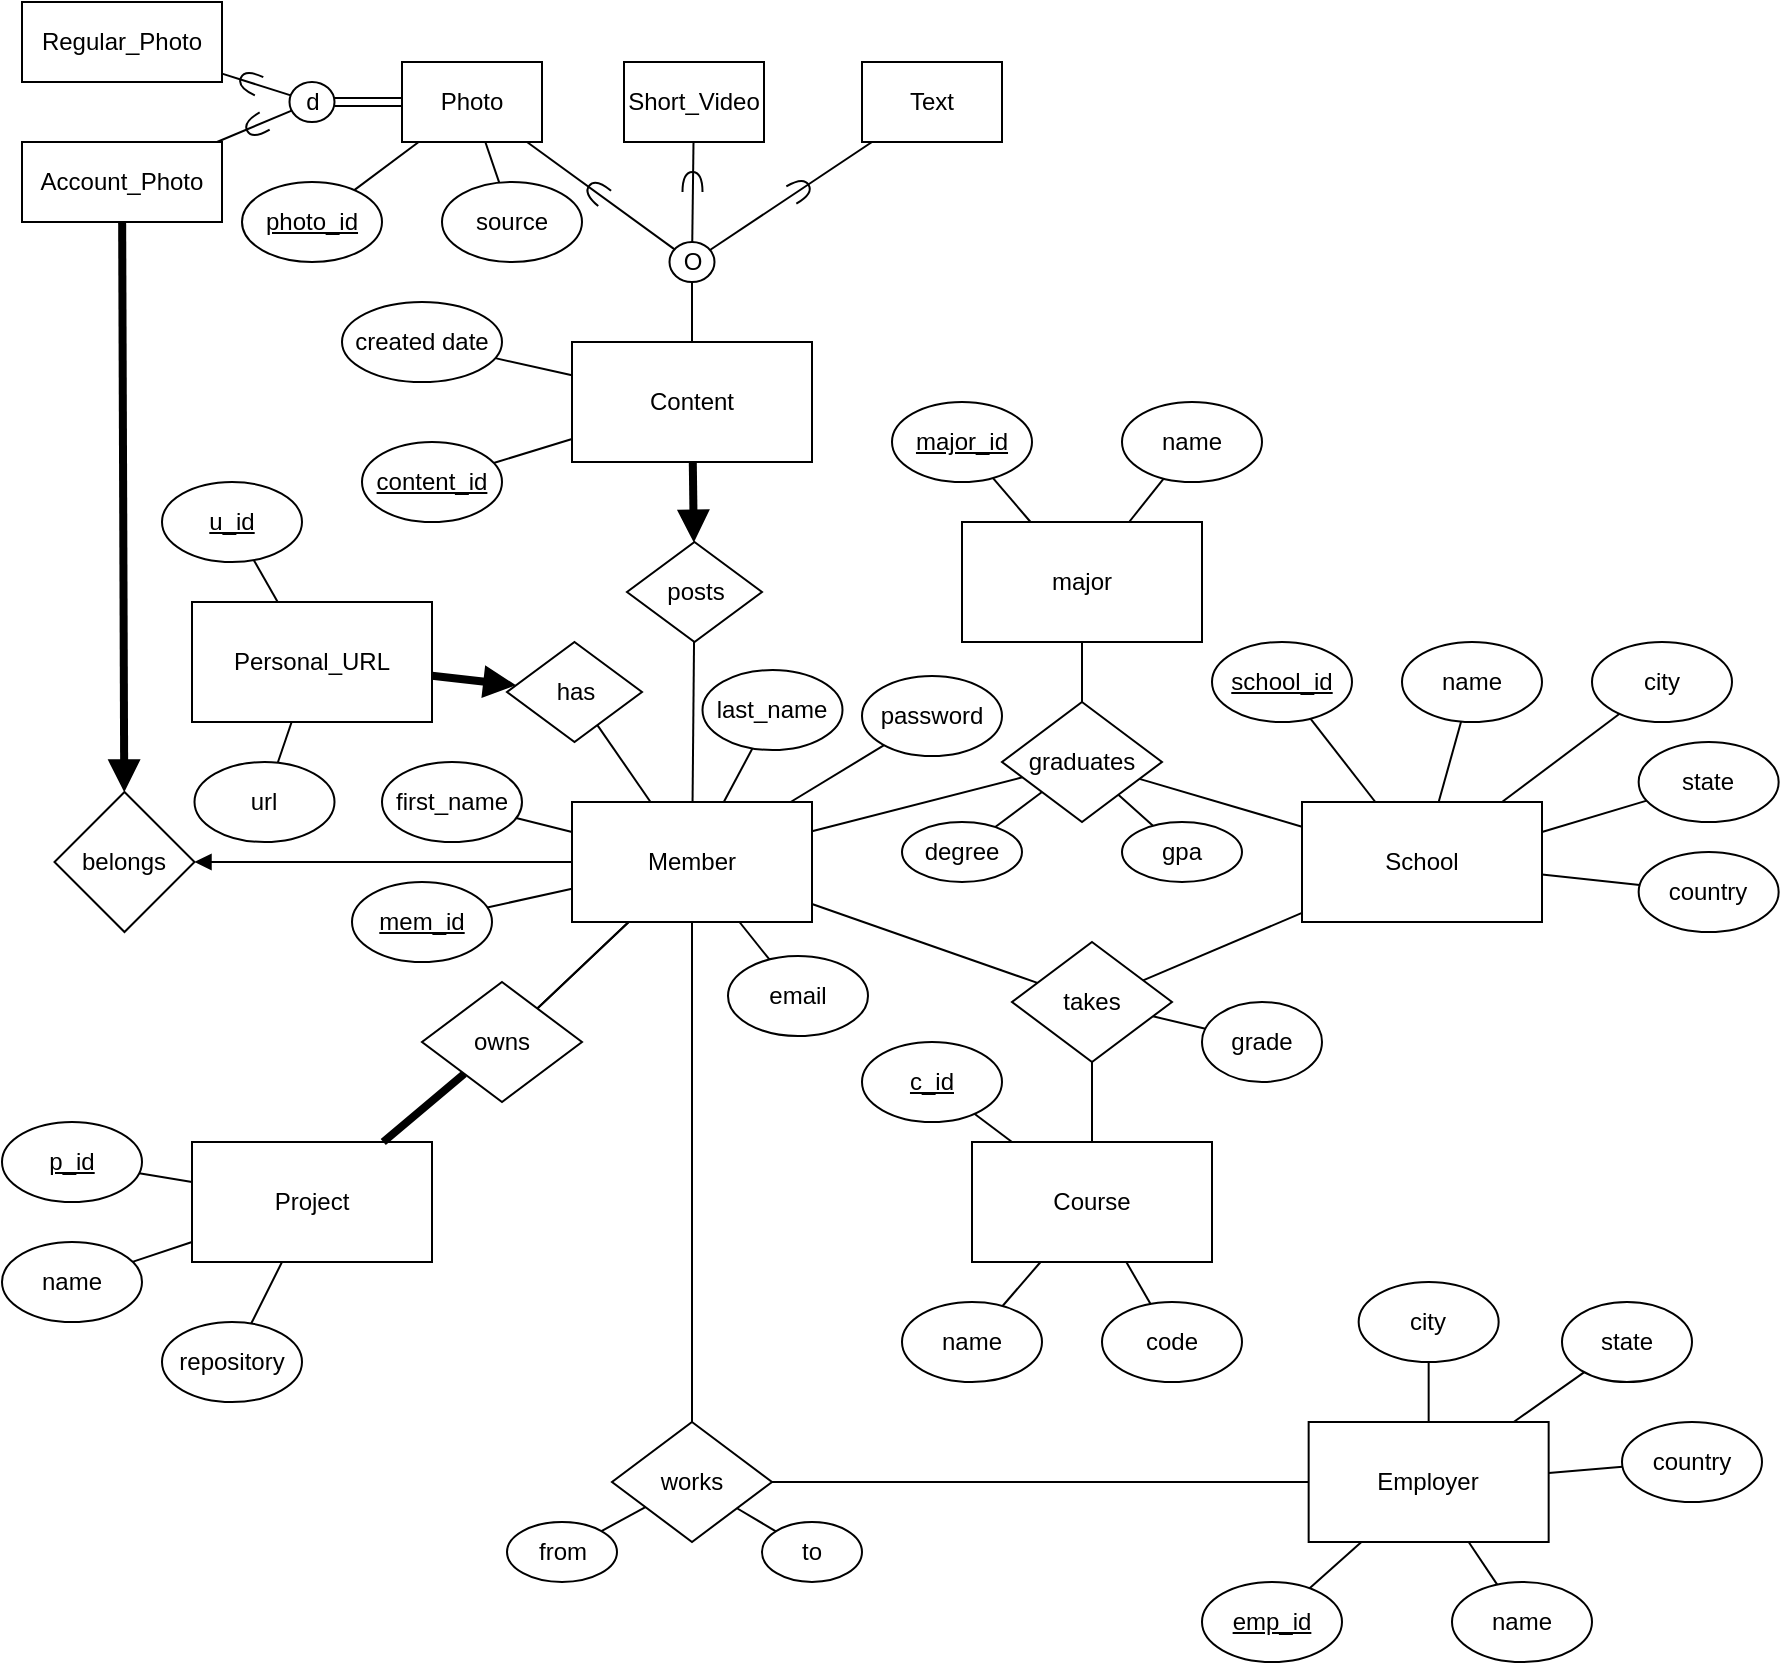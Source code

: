 <mxfile>
    <diagram id="cYhhFKjglzjXO6Q1z3eT" name="Page-1">
        <mxGraphModel dx="1279" dy="1659" grid="0" gridSize="10" guides="1" tooltips="1" connect="1" arrows="1" fold="1" page="1" pageScale="1" pageWidth="850" pageHeight="1100" background="#ffffff" math="0" shadow="0">
            <root>
                <mxCell id="0"/>
                <mxCell id="1" parent="0"/>
                <mxCell id="5" value="" style="edgeStyle=none;html=1;endArrow=none;endFill=0;" parent="1" source="2" target="4" edge="1">
                    <mxGeometry relative="1" as="geometry"/>
                </mxCell>
                <mxCell id="32" style="edgeStyle=none;html=1;endArrow=none;endFill=0;" parent="1" source="2" target="31" edge="1">
                    <mxGeometry relative="1" as="geometry"/>
                </mxCell>
                <mxCell id="38" style="edgeStyle=none;html=1;endArrow=none;endFill=0;" parent="1" source="2" target="37" edge="1">
                    <mxGeometry relative="1" as="geometry"/>
                </mxCell>
                <mxCell id="54" style="edgeStyle=none;html=1;strokeWidth=1;endArrow=none;endFill=0;" parent="1" source="2" target="52" edge="1">
                    <mxGeometry relative="1" as="geometry"/>
                </mxCell>
                <mxCell id="68" value="" style="edgeStyle=none;html=1;endArrow=none;endFill=0;" parent="1" source="2" target="67" edge="1">
                    <mxGeometry relative="1" as="geometry"/>
                </mxCell>
                <mxCell id="81" value="" style="edgeStyle=none;html=1;startArrow=none;startFill=0;endArrow=none;endFill=0;" parent="1" source="2" target="67" edge="1">
                    <mxGeometry relative="1" as="geometry"/>
                </mxCell>
                <mxCell id="83" style="edgeStyle=none;html=1;startArrow=none;startFill=0;endArrow=none;endFill=0;" parent="1" source="2" target="82" edge="1">
                    <mxGeometry relative="1" as="geometry"/>
                </mxCell>
                <mxCell id="2" value="Member" style="rounded=0;whiteSpace=wrap;html=1;" parent="1" vertex="1">
                    <mxGeometry x="205" y="190" width="120" height="60" as="geometry"/>
                </mxCell>
                <mxCell id="4" value="&lt;u&gt;mem_id&lt;/u&gt;" style="ellipse;whiteSpace=wrap;html=1;rounded=0;" parent="1" vertex="1">
                    <mxGeometry x="95" y="230" width="70" height="40" as="geometry"/>
                </mxCell>
                <mxCell id="10" value="" style="edgeStyle=none;html=1;endArrow=none;endFill=0;" parent="1" source="8" target="2" edge="1">
                    <mxGeometry relative="1" as="geometry"/>
                </mxCell>
                <mxCell id="8" value="first_name" style="ellipse;whiteSpace=wrap;html=1;rounded=0;" parent="1" vertex="1">
                    <mxGeometry x="110" y="170" width="70" height="40" as="geometry"/>
                </mxCell>
                <mxCell id="11" style="edgeStyle=none;html=1;endArrow=none;endFill=0;" parent="1" source="9" target="2" edge="1">
                    <mxGeometry relative="1" as="geometry"/>
                </mxCell>
                <mxCell id="9" value="last_name" style="ellipse;whiteSpace=wrap;html=1;rounded=0;" parent="1" vertex="1">
                    <mxGeometry x="270.25" y="124" width="70" height="40" as="geometry"/>
                </mxCell>
                <mxCell id="12" value="" style="edgeStyle=none;html=1;endArrow=none;endFill=0;" parent="1" source="13" target="14" edge="1">
                    <mxGeometry relative="1" as="geometry"/>
                </mxCell>
                <mxCell id="33" style="edgeStyle=none;html=1;endArrow=none;endFill=0;" parent="1" source="13" target="31" edge="1">
                    <mxGeometry relative="1" as="geometry"/>
                </mxCell>
                <mxCell id="13" value="School" style="rounded=0;whiteSpace=wrap;html=1;" parent="1" vertex="1">
                    <mxGeometry x="570" y="190" width="120" height="60" as="geometry"/>
                </mxCell>
                <mxCell id="14" value="&lt;u&gt;school_id&lt;/u&gt;" style="ellipse;whiteSpace=wrap;html=1;rounded=0;" parent="1" vertex="1">
                    <mxGeometry x="525" y="110" width="70" height="40" as="geometry"/>
                </mxCell>
                <mxCell id="15" value="" style="edgeStyle=none;html=1;endArrow=none;endFill=0;" parent="1" source="16" target="13" edge="1">
                    <mxGeometry relative="1" as="geometry"/>
                </mxCell>
                <mxCell id="16" value="name" style="ellipse;whiteSpace=wrap;html=1;rounded=0;" parent="1" vertex="1">
                    <mxGeometry x="620" y="110" width="70" height="40" as="geometry"/>
                </mxCell>
                <mxCell id="17" style="edgeStyle=none;html=1;endArrow=none;endFill=0;" parent="1" source="18" target="13" edge="1">
                    <mxGeometry relative="1" as="geometry"/>
                </mxCell>
                <mxCell id="18" value="city" style="ellipse;whiteSpace=wrap;html=1;rounded=0;" parent="1" vertex="1">
                    <mxGeometry x="715" y="110" width="70" height="40" as="geometry"/>
                </mxCell>
                <mxCell id="19" style="edgeStyle=none;html=1;endArrow=none;endFill=0;entryX=1;entryY=0.25;entryDx=0;entryDy=0;" parent="1" source="20" target="13" edge="1">
                    <mxGeometry relative="1" as="geometry">
                        <mxPoint x="689.997" y="230" as="targetPoint"/>
                    </mxGeometry>
                </mxCell>
                <mxCell id="20" value="state" style="ellipse;whiteSpace=wrap;html=1;rounded=0;" parent="1" vertex="1">
                    <mxGeometry x="738.33" y="160" width="70" height="40" as="geometry"/>
                </mxCell>
                <mxCell id="24" value="" style="edgeStyle=none;html=1;endArrow=none;endFill=0;" parent="1" source="25" target="26" edge="1">
                    <mxGeometry relative="1" as="geometry"/>
                </mxCell>
                <mxCell id="34" style="edgeStyle=none;html=1;endArrow=none;endFill=0;" parent="1" source="25" target="31" edge="1">
                    <mxGeometry relative="1" as="geometry"/>
                </mxCell>
                <mxCell id="25" value="Course" style="rounded=0;whiteSpace=wrap;html=1;" parent="1" vertex="1">
                    <mxGeometry x="405" y="360" width="120" height="60" as="geometry"/>
                </mxCell>
                <mxCell id="26" value="&lt;u&gt;c_id&lt;/u&gt;" style="ellipse;whiteSpace=wrap;html=1;rounded=0;" parent="1" vertex="1">
                    <mxGeometry x="350" y="310" width="70" height="40" as="geometry"/>
                </mxCell>
                <mxCell id="27" value="" style="edgeStyle=none;html=1;endArrow=none;endFill=0;" parent="1" source="28" target="25" edge="1">
                    <mxGeometry relative="1" as="geometry"/>
                </mxCell>
                <mxCell id="28" value="name" style="ellipse;whiteSpace=wrap;html=1;rounded=0;" parent="1" vertex="1">
                    <mxGeometry x="370" y="440" width="70" height="40" as="geometry"/>
                </mxCell>
                <mxCell id="29" style="edgeStyle=none;html=1;endArrow=none;endFill=0;" parent="1" source="30" target="25" edge="1">
                    <mxGeometry relative="1" as="geometry"/>
                </mxCell>
                <mxCell id="30" value="code" style="ellipse;whiteSpace=wrap;html=1;rounded=0;" parent="1" vertex="1">
                    <mxGeometry x="470" y="440" width="70" height="40" as="geometry"/>
                </mxCell>
                <mxCell id="36" style="edgeStyle=none;html=1;endArrow=none;endFill=0;" parent="1" source="31" target="35" edge="1">
                    <mxGeometry relative="1" as="geometry"/>
                </mxCell>
                <mxCell id="31" value="takes" style="rhombus;whiteSpace=wrap;html=1;" parent="1" vertex="1">
                    <mxGeometry x="425" y="260" width="80" height="60" as="geometry"/>
                </mxCell>
                <mxCell id="35" value="grade" style="ellipse;whiteSpace=wrap;html=1;" parent="1" vertex="1">
                    <mxGeometry x="520" y="290" width="60" height="40" as="geometry"/>
                </mxCell>
                <mxCell id="39" style="edgeStyle=none;html=1;endArrow=none;endFill=0;" parent="1" source="37" target="13" edge="1">
                    <mxGeometry relative="1" as="geometry"/>
                </mxCell>
                <mxCell id="37" value="graduates" style="rhombus;whiteSpace=wrap;html=1;" parent="1" vertex="1">
                    <mxGeometry x="420" y="140" width="80" height="60" as="geometry"/>
                </mxCell>
                <mxCell id="41" style="edgeStyle=none;html=1;endArrow=none;endFill=0;" parent="1" source="40" target="37" edge="1">
                    <mxGeometry relative="1" as="geometry"/>
                </mxCell>
                <mxCell id="40" value="degree" style="ellipse;whiteSpace=wrap;html=1;" parent="1" vertex="1">
                    <mxGeometry x="370" y="200" width="60" height="30" as="geometry"/>
                </mxCell>
                <mxCell id="42" style="edgeStyle=none;html=1;endArrow=none;endFill=0;" parent="1" source="46" target="37" edge="1">
                    <mxGeometry relative="1" as="geometry">
                        <mxPoint x="450.422" y="218.434" as="targetPoint"/>
                        <mxPoint x="462.905" y="179.998" as="sourcePoint"/>
                    </mxGeometry>
                </mxCell>
                <mxCell id="44" style="edgeStyle=none;html=1;endArrow=none;endFill=0;" parent="1" source="45" target="37" edge="1">
                    <mxGeometry relative="1" as="geometry">
                        <mxPoint x="505.002" y="150.004" as="targetPoint"/>
                    </mxGeometry>
                </mxCell>
                <mxCell id="45" value="gpa" style="ellipse;whiteSpace=wrap;html=1;" parent="1" vertex="1">
                    <mxGeometry x="480" y="200" width="60" height="30" as="geometry"/>
                </mxCell>
                <mxCell id="46" value="major" style="rounded=0;whiteSpace=wrap;html=1;" parent="1" vertex="1">
                    <mxGeometry x="400" y="50" width="120" height="60" as="geometry"/>
                </mxCell>
                <mxCell id="47" value="" style="edgeStyle=none;html=1;endArrow=none;endFill=0;" parent="1" source="46" target="48" edge="1">
                    <mxGeometry relative="1" as="geometry">
                        <mxPoint x="446.677" y="70" as="sourcePoint"/>
                    </mxGeometry>
                </mxCell>
                <mxCell id="48" value="&lt;u&gt;major_id&lt;/u&gt;" style="ellipse;whiteSpace=wrap;html=1;rounded=0;" parent="1" vertex="1">
                    <mxGeometry x="365" y="-10" width="70" height="40" as="geometry"/>
                </mxCell>
                <mxCell id="49" value="" style="edgeStyle=none;html=1;endArrow=none;endFill=0;" parent="1" source="50" target="46" edge="1">
                    <mxGeometry relative="1" as="geometry">
                        <mxPoint x="498.333" y="70" as="targetPoint"/>
                    </mxGeometry>
                </mxCell>
                <mxCell id="50" value="name" style="ellipse;whiteSpace=wrap;html=1;rounded=0;" parent="1" vertex="1">
                    <mxGeometry x="480" y="-10" width="70" height="40" as="geometry"/>
                </mxCell>
                <mxCell id="53" style="edgeStyle=none;html=1;endArrow=block;endFill=1;strokeWidth=4;" parent="1" source="51" target="52" edge="1">
                    <mxGeometry relative="1" as="geometry"/>
                </mxCell>
                <mxCell id="51" value="Personal_URL" style="rounded=0;whiteSpace=wrap;html=1;" parent="1" vertex="1">
                    <mxGeometry x="15" y="90" width="120" height="60" as="geometry"/>
                </mxCell>
                <mxCell id="52" value="has" style="rhombus;whiteSpace=wrap;html=1;" parent="1" vertex="1">
                    <mxGeometry x="172.5" y="110" width="67.5" height="50" as="geometry"/>
                </mxCell>
                <mxCell id="55" value="" style="edgeStyle=none;html=1;endArrow=none;endFill=0;" parent="1" source="51" target="56" edge="1">
                    <mxGeometry relative="1" as="geometry">
                        <mxPoint x="130" y="390" as="sourcePoint"/>
                    </mxGeometry>
                </mxCell>
                <mxCell id="56" value="&lt;u&gt;u_id&lt;br&gt;&lt;/u&gt;" style="ellipse;whiteSpace=wrap;html=1;rounded=0;" parent="1" vertex="1">
                    <mxGeometry y="30" width="70" height="40" as="geometry"/>
                </mxCell>
                <mxCell id="57" value="" style="edgeStyle=none;html=1;endArrow=none;endFill=0;" parent="1" source="58" target="51" edge="1">
                    <mxGeometry relative="1" as="geometry">
                        <mxPoint x="160" y="390" as="targetPoint"/>
                    </mxGeometry>
                </mxCell>
                <mxCell id="58" value="url" style="ellipse;whiteSpace=wrap;html=1;rounded=0;" parent="1" vertex="1">
                    <mxGeometry x="16.25" y="170" width="70" height="40" as="geometry"/>
                </mxCell>
                <mxCell id="59" value="Project" style="rounded=0;whiteSpace=wrap;html=1;" parent="1" vertex="1">
                    <mxGeometry x="15" y="360" width="120" height="60" as="geometry"/>
                </mxCell>
                <mxCell id="60" value="" style="edgeStyle=none;html=1;endArrow=none;endFill=0;" parent="1" source="59" target="61" edge="1">
                    <mxGeometry relative="1" as="geometry">
                        <mxPoint x="-60" y="390" as="sourcePoint"/>
                    </mxGeometry>
                </mxCell>
                <mxCell id="61" value="&lt;u&gt;p_id&lt;br&gt;&lt;/u&gt;" style="ellipse;whiteSpace=wrap;html=1;rounded=0;" parent="1" vertex="1">
                    <mxGeometry x="-80" y="350" width="70" height="40" as="geometry"/>
                </mxCell>
                <mxCell id="62" value="" style="edgeStyle=none;html=1;endArrow=none;endFill=0;" parent="1" source="63" target="59" edge="1">
                    <mxGeometry relative="1" as="geometry">
                        <mxPoint x="-30" y="390" as="targetPoint"/>
                    </mxGeometry>
                </mxCell>
                <mxCell id="63" value="name" style="ellipse;whiteSpace=wrap;html=1;rounded=0;" parent="1" vertex="1">
                    <mxGeometry x="-80" y="410" width="70" height="40" as="geometry"/>
                </mxCell>
                <mxCell id="64" value="" style="edgeStyle=none;html=1;endArrow=none;endFill=0;" parent="1" source="65" target="59" edge="1">
                    <mxGeometry relative="1" as="geometry">
                        <mxPoint x="95" y="450" as="targetPoint"/>
                    </mxGeometry>
                </mxCell>
                <mxCell id="65" value="repository" style="ellipse;whiteSpace=wrap;html=1;rounded=0;" parent="1" vertex="1">
                    <mxGeometry y="450" width="70" height="40" as="geometry"/>
                </mxCell>
                <mxCell id="69" style="edgeStyle=none;html=1;startArrow=none;startFill=0;endArrow=none;endFill=0;strokeWidth=4;" parent="1" source="67" target="59" edge="1">
                    <mxGeometry relative="1" as="geometry"/>
                </mxCell>
                <mxCell id="67" value="owns" style="rhombus;whiteSpace=wrap;html=1;rounded=0;" parent="1" vertex="1">
                    <mxGeometry x="130" y="280" width="80" height="60" as="geometry"/>
                </mxCell>
                <mxCell id="80" value="" style="edgeStyle=none;html=1;startArrow=none;startFill=0;endArrow=none;endFill=0;" parent="1" source="70" target="79" edge="1">
                    <mxGeometry relative="1" as="geometry"/>
                </mxCell>
                <mxCell id="84" style="edgeStyle=none;html=1;startArrow=none;startFill=0;endArrow=none;endFill=0;" parent="1" source="70" target="82" edge="1">
                    <mxGeometry relative="1" as="geometry"/>
                </mxCell>
                <mxCell id="70" value="Employer" style="rounded=0;whiteSpace=wrap;html=1;" parent="1" vertex="1">
                    <mxGeometry x="573.33" y="500" width="120" height="60" as="geometry"/>
                </mxCell>
                <mxCell id="71" value="" style="edgeStyle=none;html=1;endArrow=none;endFill=0;" parent="1" source="70" target="72" edge="1">
                    <mxGeometry relative="1" as="geometry">
                        <mxPoint x="498.33" y="530" as="sourcePoint"/>
                    </mxGeometry>
                </mxCell>
                <mxCell id="72" value="&lt;u&gt;emp_id&lt;br&gt;&lt;/u&gt;" style="ellipse;whiteSpace=wrap;html=1;rounded=0;" parent="1" vertex="1">
                    <mxGeometry x="520" y="580" width="70" height="40" as="geometry"/>
                </mxCell>
                <mxCell id="73" value="" style="edgeStyle=none;html=1;endArrow=none;endFill=0;" parent="1" source="74" target="70" edge="1">
                    <mxGeometry relative="1" as="geometry">
                        <mxPoint x="528.33" y="530" as="targetPoint"/>
                    </mxGeometry>
                </mxCell>
                <mxCell id="74" value="name" style="ellipse;whiteSpace=wrap;html=1;rounded=0;" parent="1" vertex="1">
                    <mxGeometry x="645" y="580" width="70" height="40" as="geometry"/>
                </mxCell>
                <mxCell id="75" value="" style="edgeStyle=none;html=1;endArrow=none;endFill=0;" parent="1" source="76" target="70" edge="1">
                    <mxGeometry relative="1" as="geometry">
                        <mxPoint x="653.33" y="590" as="targetPoint"/>
                    </mxGeometry>
                </mxCell>
                <mxCell id="76" value="city" style="ellipse;whiteSpace=wrap;html=1;rounded=0;" parent="1" vertex="1">
                    <mxGeometry x="598.33" y="430" width="70" height="40" as="geometry"/>
                </mxCell>
                <mxCell id="79" value="state" style="ellipse;whiteSpace=wrap;html=1;rounded=0;" parent="1" vertex="1">
                    <mxGeometry x="700" y="440" width="65" height="40" as="geometry"/>
                </mxCell>
                <mxCell id="82" value="works" style="rhombus;whiteSpace=wrap;html=1;" parent="1" vertex="1">
                    <mxGeometry x="225.0" y="500" width="80" height="60" as="geometry"/>
                </mxCell>
                <mxCell id="85" value="" style="edgeStyle=none;html=1;endArrow=none;endFill=0;" parent="1" source="86" target="82" edge="1">
                    <mxGeometry relative="1" as="geometry">
                        <mxPoint x="788.33" y="580" as="targetPoint"/>
                    </mxGeometry>
                </mxCell>
                <mxCell id="86" value="from" style="ellipse;whiteSpace=wrap;html=1;rounded=0;" parent="1" vertex="1">
                    <mxGeometry x="172.5" y="550" width="55" height="30" as="geometry"/>
                </mxCell>
                <mxCell id="87" value="" style="edgeStyle=none;html=1;endArrow=none;endFill=0;" parent="1" source="88" target="82" edge="1">
                    <mxGeometry relative="1" as="geometry">
                        <mxPoint x="728.33" y="675" as="targetPoint"/>
                    </mxGeometry>
                </mxCell>
                <mxCell id="88" value="to" style="ellipse;whiteSpace=wrap;html=1;rounded=0;" parent="1" vertex="1">
                    <mxGeometry x="300.0" y="550" width="50" height="30" as="geometry"/>
                </mxCell>
                <mxCell id="95" value="" style="edgeStyle=none;html=1;strokeWidth=4;startArrow=none;startFill=0;endArrow=block;endFill=1;" parent="1" source="89" target="94" edge="1">
                    <mxGeometry relative="1" as="geometry"/>
                </mxCell>
                <mxCell id="102" value="" style="edgeStyle=none;html=1;strokeWidth=1;startArrow=none;startFill=0;endArrow=none;endFill=0;" parent="1" source="89" target="101" edge="1">
                    <mxGeometry relative="1" as="geometry"/>
                </mxCell>
                <mxCell id="89" value="Content" style="rounded=0;whiteSpace=wrap;html=1;strokeWidth=1;" parent="1" vertex="1">
                    <mxGeometry x="205" y="-40" width="120" height="60" as="geometry"/>
                </mxCell>
                <mxCell id="93" style="edgeStyle=none;html=1;strokeWidth=1;endArrow=none;endFill=0;" parent="1" source="2" target="94" edge="1">
                    <mxGeometry relative="1" as="geometry">
                        <mxPoint x="270.88" y="190" as="sourcePoint"/>
                    </mxGeometry>
                </mxCell>
                <mxCell id="94" value="posts" style="rhombus;whiteSpace=wrap;html=1;" parent="1" vertex="1">
                    <mxGeometry x="232.5" y="60" width="67.5" height="50" as="geometry"/>
                </mxCell>
                <mxCell id="98" style="edgeStyle=none;html=1;strokeWidth=1;startArrow=none;startFill=0;endArrow=none;endFill=0;" parent="1" source="96" target="89" edge="1">
                    <mxGeometry relative="1" as="geometry"/>
                </mxCell>
                <mxCell id="96" value="&lt;u&gt;content_id&lt;/u&gt;" style="ellipse;whiteSpace=wrap;html=1;rounded=0;" parent="1" vertex="1">
                    <mxGeometry x="100" y="10" width="70" height="40" as="geometry"/>
                </mxCell>
                <mxCell id="99" style="edgeStyle=none;html=1;strokeWidth=1;startArrow=none;startFill=0;endArrow=none;endFill=0;" parent="1" source="97" target="89" edge="1">
                    <mxGeometry relative="1" as="geometry"/>
                </mxCell>
                <mxCell id="97" value="created date" style="ellipse;whiteSpace=wrap;html=1;rounded=0;" parent="1" vertex="1">
                    <mxGeometry x="90" y="-60" width="80" height="40" as="geometry"/>
                </mxCell>
                <mxCell id="101" value="O" style="ellipse;whiteSpace=wrap;html=1;rounded=0;strokeWidth=1;" parent="1" vertex="1">
                    <mxGeometry x="253.75" y="-90" width="22.5" height="20" as="geometry"/>
                </mxCell>
                <mxCell id="107" style="edgeStyle=none;html=1;strokeWidth=1;startArrow=none;startFill=0;endArrow=none;endFill=0;" parent="1" source="104" target="101" edge="1">
                    <mxGeometry relative="1" as="geometry"/>
                </mxCell>
                <mxCell id="104" value="Text" style="rounded=0;whiteSpace=wrap;html=1;" parent="1" vertex="1">
                    <mxGeometry x="350" y="-180" width="70" height="40" as="geometry"/>
                </mxCell>
                <mxCell id="108" style="edgeStyle=none;html=1;strokeWidth=1;startArrow=none;startFill=0;endArrow=none;endFill=0;" parent="1" source="109" target="101" edge="1">
                    <mxGeometry relative="1" as="geometry">
                        <mxPoint x="341" y="-86" as="targetPoint"/>
                    </mxGeometry>
                </mxCell>
                <mxCell id="109" value="Short_Video" style="rounded=0;whiteSpace=wrap;html=1;" parent="1" vertex="1">
                    <mxGeometry x="231" y="-180" width="70" height="40" as="geometry"/>
                </mxCell>
                <mxCell id="110" style="edgeStyle=none;html=1;strokeWidth=1;startArrow=none;startFill=0;endArrow=none;endFill=0;" parent="1" source="111" target="101" edge="1">
                    <mxGeometry relative="1" as="geometry">
                        <mxPoint x="435" y="-86" as="targetPoint"/>
                    </mxGeometry>
                </mxCell>
                <mxCell id="111" value="Photo" style="rounded=0;whiteSpace=wrap;html=1;" parent="1" vertex="1">
                    <mxGeometry x="120" y="-180" width="70" height="40" as="geometry"/>
                </mxCell>
                <mxCell id="114" value="" style="edgeStyle=none;html=1;strokeWidth=1;startArrow=none;startFill=0;endArrow=none;endFill=0;" parent="1" source="112" target="111" edge="1">
                    <mxGeometry relative="1" as="geometry"/>
                </mxCell>
                <mxCell id="112" value="&lt;u&gt;photo_id&lt;/u&gt;" style="ellipse;whiteSpace=wrap;html=1;rounded=0;" parent="1" vertex="1">
                    <mxGeometry x="40" y="-120" width="70" height="40" as="geometry"/>
                </mxCell>
                <mxCell id="115" style="edgeStyle=none;html=1;strokeWidth=1;startArrow=none;startFill=0;endArrow=none;endFill=0;" parent="1" source="113" target="111" edge="1">
                    <mxGeometry relative="1" as="geometry"/>
                </mxCell>
                <mxCell id="113" value="source" style="ellipse;whiteSpace=wrap;html=1;rounded=0;" parent="1" vertex="1">
                    <mxGeometry x="140" y="-120" width="70" height="40" as="geometry"/>
                </mxCell>
                <mxCell id="116" value="" style="edgeStyle=none;html=1;strokeWidth=1;startArrow=none;startFill=0;endArrow=none;endFill=0;shape=link;" parent="1" source="111" target="117" edge="1">
                    <mxGeometry relative="1" as="geometry">
                        <mxPoint x="186.25" y="-130.0" as="sourcePoint"/>
                    </mxGeometry>
                </mxCell>
                <mxCell id="120" style="edgeStyle=none;html=1;strokeWidth=1;startArrow=none;startFill=0;endArrow=none;endFill=0;" parent="1" source="117" target="118" edge="1">
                    <mxGeometry relative="1" as="geometry"/>
                </mxCell>
                <mxCell id="121" style="edgeStyle=none;html=1;strokeWidth=1;startArrow=none;startFill=0;endArrow=none;endFill=0;" parent="1" source="117" target="119" edge="1">
                    <mxGeometry relative="1" as="geometry"/>
                </mxCell>
                <mxCell id="117" value="d" style="ellipse;whiteSpace=wrap;html=1;rounded=0;strokeWidth=1;" parent="1" vertex="1">
                    <mxGeometry x="63.75" y="-170" width="22.5" height="20" as="geometry"/>
                </mxCell>
                <mxCell id="118" value="Regular_Photo" style="rounded=0;whiteSpace=wrap;html=1;" parent="1" vertex="1">
                    <mxGeometry x="-70" y="-210" width="100" height="40" as="geometry"/>
                </mxCell>
                <mxCell id="125" value="" style="edgeStyle=none;html=1;strokeWidth=4;startArrow=none;startFill=0;endArrow=block;endFill=1;" parent="1" source="119" target="124" edge="1">
                    <mxGeometry relative="1" as="geometry"/>
                </mxCell>
                <mxCell id="119" value="Account_Photo" style="rounded=0;whiteSpace=wrap;html=1;" parent="1" vertex="1">
                    <mxGeometry x="-70" y="-140" width="100" height="40" as="geometry"/>
                </mxCell>
                <mxCell id="126" value="" style="edgeStyle=none;html=1;strokeWidth=1;startArrow=block;startFill=1;endArrow=none;endFill=0;" parent="1" source="124" target="2" edge="1">
                    <mxGeometry relative="1" as="geometry"/>
                </mxCell>
                <mxCell id="124" value="belongs" style="rhombus;whiteSpace=wrap;html=1;rounded=0;" parent="1" vertex="1">
                    <mxGeometry x="-53.75" y="185" width="70" height="70" as="geometry"/>
                </mxCell>
                <mxCell id="127" style="edgeStyle=none;html=1;endArrow=none;endFill=0;" parent="1" source="128" target="13" edge="1">
                    <mxGeometry relative="1" as="geometry">
                        <mxPoint x="700" y="245" as="targetPoint"/>
                    </mxGeometry>
                </mxCell>
                <mxCell id="128" value="country" style="ellipse;whiteSpace=wrap;html=1;rounded=0;" parent="1" vertex="1">
                    <mxGeometry x="738.33" y="215" width="70" height="40" as="geometry"/>
                </mxCell>
                <mxCell id="129" style="edgeStyle=none;html=1;endArrow=none;endFill=0;" parent="1" source="130" target="70" edge="1">
                    <mxGeometry relative="1" as="geometry">
                        <mxPoint x="700" y="511.279" as="targetPoint"/>
                    </mxGeometry>
                </mxCell>
                <mxCell id="130" value="country" style="ellipse;whiteSpace=wrap;html=1;rounded=0;" parent="1" vertex="1">
                    <mxGeometry x="730" y="500" width="70" height="40" as="geometry"/>
                </mxCell>
                <mxCell id="131" value="" style="shape=requiredInterface;html=1;verticalLabelPosition=bottom;strokeWidth=1;rotation=-30;" parent="1" vertex="1">
                    <mxGeometry x="314" y="-121" width="10" height="10" as="geometry"/>
                </mxCell>
                <mxCell id="132" value="" style="shape=requiredInterface;html=1;verticalLabelPosition=bottom;strokeWidth=1;rotation=-90;" parent="1" vertex="1">
                    <mxGeometry x="260.25" y="-125" width="10" height="10" as="geometry"/>
                </mxCell>
                <mxCell id="133" value="" style="shape=requiredInterface;html=1;verticalLabelPosition=bottom;strokeWidth=1;rotation=-140;" parent="1" vertex="1">
                    <mxGeometry x="212.5" y="-120" width="10" height="10" as="geometry"/>
                </mxCell>
                <mxCell id="134" value="" style="shape=requiredInterface;html=1;verticalLabelPosition=bottom;strokeWidth=1;rotation=-155;" parent="1" vertex="1">
                    <mxGeometry x="39" y="-175" width="10" height="10" as="geometry"/>
                </mxCell>
                <mxCell id="136" value="" style="shape=requiredInterface;html=1;verticalLabelPosition=bottom;strokeWidth=1;rotation=-210;" parent="1" vertex="1">
                    <mxGeometry x="42" y="-153" width="10" height="10" as="geometry"/>
                </mxCell>
                <mxCell id="137" value="" style="edgeStyle=none;html=1;endArrow=none;endFill=0;" edge="1" parent="1" source="138" target="2">
                    <mxGeometry relative="1" as="geometry">
                        <mxPoint x="378" y="302" as="targetPoint"/>
                    </mxGeometry>
                </mxCell>
                <mxCell id="138" value="email" style="ellipse;whiteSpace=wrap;html=1;rounded=0;" vertex="1" parent="1">
                    <mxGeometry x="283" y="267" width="70" height="40" as="geometry"/>
                </mxCell>
                <mxCell id="139" value="" style="edgeStyle=none;html=1;endArrow=none;endFill=0;" edge="1" parent="1" source="140" target="2">
                    <mxGeometry relative="1" as="geometry">
                        <mxPoint x="445" y="162" as="targetPoint"/>
                    </mxGeometry>
                </mxCell>
                <mxCell id="140" value="password" style="ellipse;whiteSpace=wrap;html=1;rounded=0;" vertex="1" parent="1">
                    <mxGeometry x="350" y="127" width="70" height="40" as="geometry"/>
                </mxCell>
            </root>
        </mxGraphModel>
    </diagram>
</mxfile>